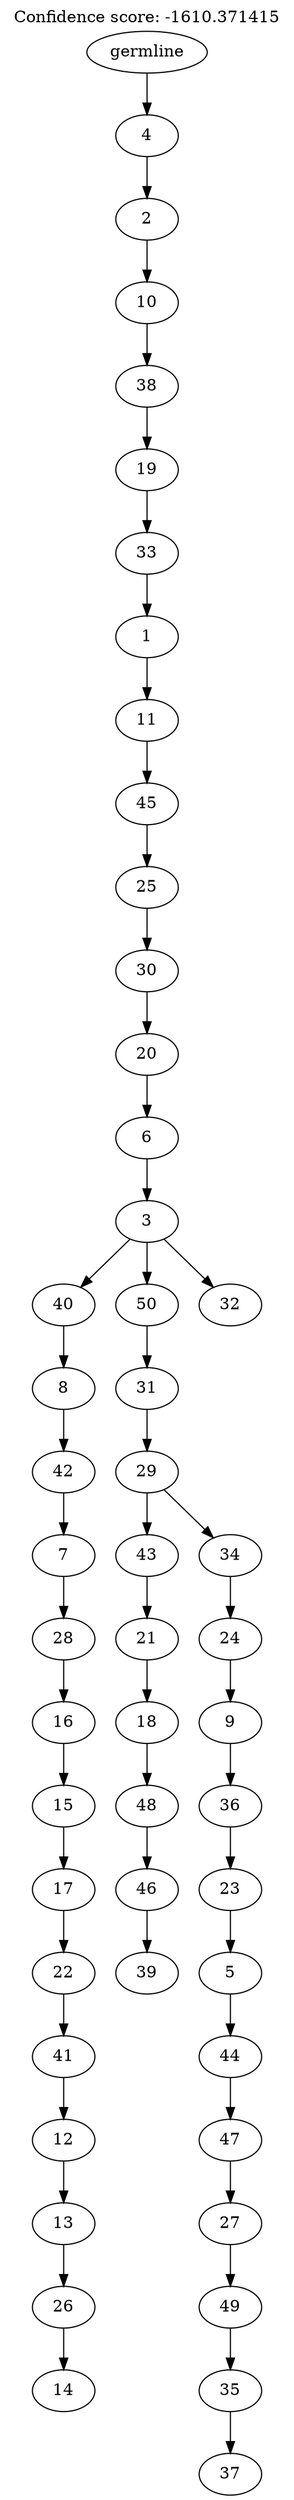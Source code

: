 digraph g {
	"48" -> "49";
	"49" [label="14"];
	"47" -> "48";
	"48" [label="26"];
	"46" -> "47";
	"47" [label="13"];
	"45" -> "46";
	"46" [label="12"];
	"44" -> "45";
	"45" [label="41"];
	"43" -> "44";
	"44" [label="22"];
	"42" -> "43";
	"43" [label="17"];
	"41" -> "42";
	"42" [label="15"];
	"40" -> "41";
	"41" [label="16"];
	"39" -> "40";
	"40" [label="28"];
	"38" -> "39";
	"39" [label="7"];
	"37" -> "38";
	"38" [label="42"];
	"36" -> "37";
	"37" [label="8"];
	"34" -> "35";
	"35" [label="39"];
	"33" -> "34";
	"34" [label="46"];
	"32" -> "33";
	"33" [label="48"];
	"31" -> "32";
	"32" [label="18"];
	"30" -> "31";
	"31" [label="21"];
	"28" -> "29";
	"29" [label="37"];
	"27" -> "28";
	"28" [label="35"];
	"26" -> "27";
	"27" [label="49"];
	"25" -> "26";
	"26" [label="27"];
	"24" -> "25";
	"25" [label="47"];
	"23" -> "24";
	"24" [label="44"];
	"22" -> "23";
	"23" [label="5"];
	"21" -> "22";
	"22" [label="23"];
	"20" -> "21";
	"21" [label="36"];
	"19" -> "20";
	"20" [label="9"];
	"18" -> "19";
	"19" [label="24"];
	"17" -> "18";
	"18" [label="34"];
	"17" -> "30";
	"30" [label="43"];
	"16" -> "17";
	"17" [label="29"];
	"15" -> "16";
	"16" [label="31"];
	"14" -> "15";
	"15" [label="50"];
	"14" -> "36";
	"36" [label="40"];
	"14" -> "50";
	"50" [label="32"];
	"13" -> "14";
	"14" [label="3"];
	"12" -> "13";
	"13" [label="6"];
	"11" -> "12";
	"12" [label="20"];
	"10" -> "11";
	"11" [label="30"];
	"9" -> "10";
	"10" [label="25"];
	"8" -> "9";
	"9" [label="45"];
	"7" -> "8";
	"8" [label="11"];
	"6" -> "7";
	"7" [label="1"];
	"5" -> "6";
	"6" [label="33"];
	"4" -> "5";
	"5" [label="19"];
	"3" -> "4";
	"4" [label="38"];
	"2" -> "3";
	"3" [label="10"];
	"1" -> "2";
	"2" [label="2"];
	"0" -> "1";
	"1" [label="4"];
	"0" [label="germline"];
	labelloc="t";
	label="Confidence score: -1610.371415";
}
